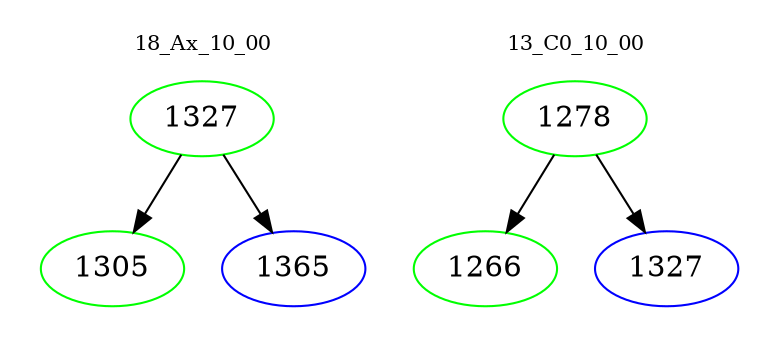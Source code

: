 digraph{
subgraph cluster_0 {
color = white
label = "18_Ax_10_00";
fontsize=10;
T0_1327 [label="1327", color="green"]
T0_1327 -> T0_1305 [color="black"]
T0_1305 [label="1305", color="green"]
T0_1327 -> T0_1365 [color="black"]
T0_1365 [label="1365", color="blue"]
}
subgraph cluster_1 {
color = white
label = "13_C0_10_00";
fontsize=10;
T1_1278 [label="1278", color="green"]
T1_1278 -> T1_1266 [color="black"]
T1_1266 [label="1266", color="green"]
T1_1278 -> T1_1327 [color="black"]
T1_1327 [label="1327", color="blue"]
}
}
